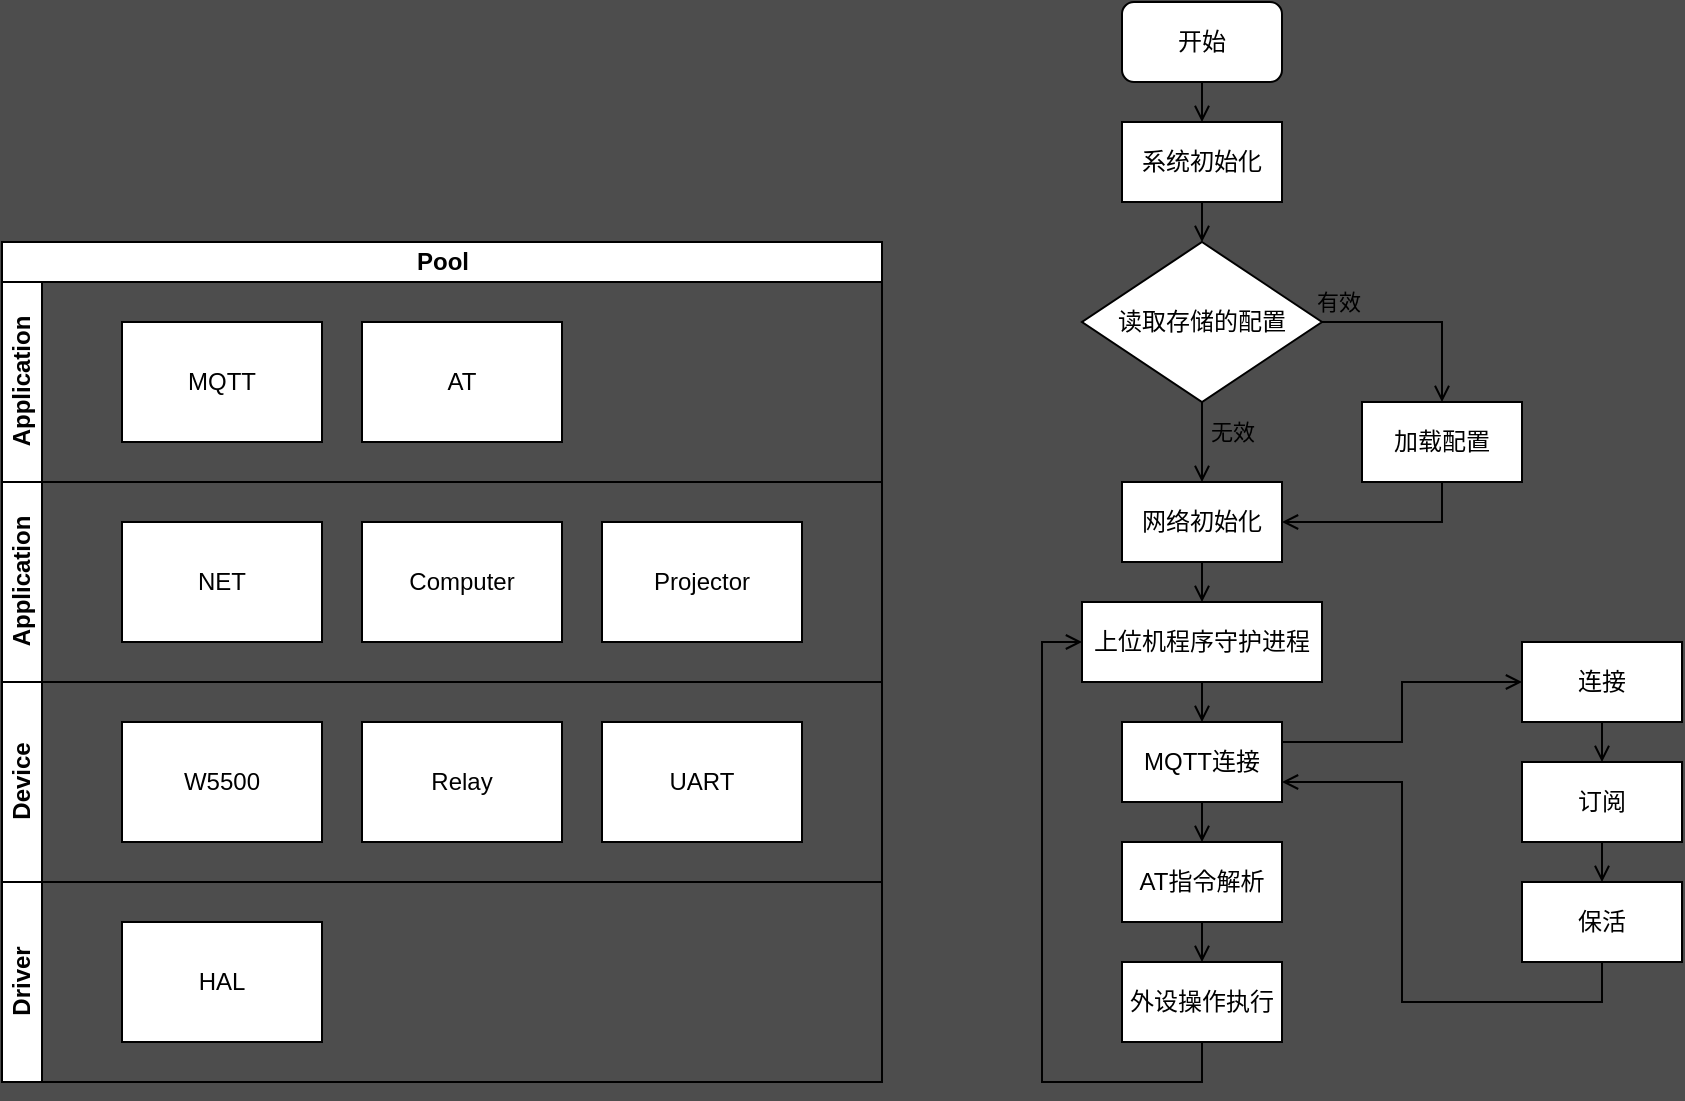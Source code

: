 <mxfile>
    <diagram id="yv2Y_0hj-BZM4TPf3EGG" name="第 1 页">
        <mxGraphModel dx="-56" dy="430" grid="1" gridSize="5" guides="1" tooltips="1" connect="1" arrows="1" fold="1" page="0" pageScale="1" pageWidth="827" pageHeight="1169" background="#4D4D4D" math="0" shadow="0">
            <root>
                <mxCell id="0"/>
                <mxCell id="1" parent="0"/>
                <mxCell id="75" value="Pool" style="swimlane;childLayout=stackLayout;resizeParent=1;resizeParentMax=0;horizontal=1;startSize=20;horizontalStack=0;html=1;" parent="1" vertex="1">
                    <mxGeometry x="820" y="140" width="440" height="420" as="geometry">
                        <mxRectangle x="825" y="200" width="65" height="30" as="alternateBounds"/>
                    </mxGeometry>
                </mxCell>
                <mxCell id="85" value="Application" style="swimlane;startSize=20;horizontal=0;html=1;" parent="75" vertex="1">
                    <mxGeometry y="20" width="440" height="100" as="geometry">
                        <mxRectangle y="140" width="530" height="30" as="alternateBounds"/>
                    </mxGeometry>
                </mxCell>
                <mxCell id="84" value="MQTT" style="whiteSpace=wrap;html=1;" parent="85" vertex="1">
                    <mxGeometry x="60" y="20" width="100" height="60" as="geometry"/>
                </mxCell>
                <mxCell id="86" value="AT" style="whiteSpace=wrap;html=1;" parent="85" vertex="1">
                    <mxGeometry x="180" y="20" width="100" height="60" as="geometry"/>
                </mxCell>
                <mxCell id="76" value="Application" style="swimlane;startSize=20;horizontal=0;html=1;" parent="75" vertex="1">
                    <mxGeometry y="120" width="440" height="100" as="geometry">
                        <mxRectangle y="20" width="530" height="30" as="alternateBounds"/>
                    </mxGeometry>
                </mxCell>
                <mxCell id="83" value="NET" style="whiteSpace=wrap;html=1;" parent="76" vertex="1">
                    <mxGeometry x="60" y="20" width="100" height="60" as="geometry"/>
                </mxCell>
                <mxCell id="109" value="Computer" style="whiteSpace=wrap;html=1;" parent="76" vertex="1">
                    <mxGeometry x="180" y="20" width="100" height="60" as="geometry"/>
                </mxCell>
                <mxCell id="77" value="Device" style="swimlane;startSize=20;horizontal=0;html=1;" parent="75" vertex="1">
                    <mxGeometry y="220" width="440" height="100" as="geometry">
                        <mxRectangle y="140" width="530" height="30" as="alternateBounds"/>
                    </mxGeometry>
                </mxCell>
                <mxCell id="79" value="W5500" style="whiteSpace=wrap;html=1;" parent="77" vertex="1">
                    <mxGeometry x="60" y="20" width="100" height="60" as="geometry"/>
                </mxCell>
                <mxCell id="80" value="Relay" style="whiteSpace=wrap;html=1;" parent="77" vertex="1">
                    <mxGeometry x="180" y="20" width="100" height="60" as="geometry"/>
                </mxCell>
                <mxCell id="81" value="UART" style="whiteSpace=wrap;html=1;" parent="77" vertex="1">
                    <mxGeometry x="300" y="20" width="100" height="60" as="geometry"/>
                </mxCell>
                <mxCell id="78" value="Driver" style="swimlane;startSize=20;horizontal=0;html=1;" parent="75" vertex="1">
                    <mxGeometry y="320" width="440" height="100" as="geometry">
                        <mxRectangle y="80" width="530" height="30" as="alternateBounds"/>
                    </mxGeometry>
                </mxCell>
                <mxCell id="82" value="HAL" style="whiteSpace=wrap;html=1;" parent="78" vertex="1">
                    <mxGeometry x="60" y="20" width="100" height="60" as="geometry"/>
                </mxCell>
                <mxCell id="110" value="Projector" style="whiteSpace=wrap;html=1;" parent="1" vertex="1">
                    <mxGeometry x="1120" y="280" width="100" height="60" as="geometry"/>
                </mxCell>
                <mxCell id="153" style="edgeStyle=orthogonalEdgeStyle;rounded=0;orthogonalLoop=1;jettySize=auto;html=1;exitX=0.5;exitY=1;exitDx=0;exitDy=0;entryX=0.5;entryY=0;entryDx=0;entryDy=0;endArrow=open;sourcePerimeterSpacing=8;targetPerimeterSpacing=8;" parent="1" source="141" target="142" edge="1">
                    <mxGeometry relative="1" as="geometry"/>
                </mxCell>
                <mxCell id="141" value="开始" style="rounded=1;whiteSpace=wrap;html=1;" parent="1" vertex="1">
                    <mxGeometry x="1380" y="20" width="80" height="40" as="geometry"/>
                </mxCell>
                <mxCell id="154" style="edgeStyle=orthogonalEdgeStyle;rounded=0;orthogonalLoop=1;jettySize=auto;html=1;exitX=0.5;exitY=1;exitDx=0;exitDy=0;entryX=0.5;entryY=0;entryDx=0;entryDy=0;endArrow=open;sourcePerimeterSpacing=8;targetPerimeterSpacing=8;" parent="1" source="142" target="144" edge="1">
                    <mxGeometry relative="1" as="geometry"/>
                </mxCell>
                <mxCell id="142" value="系统初始化" style="whiteSpace=wrap;html=1;" parent="1" vertex="1">
                    <mxGeometry x="1380" y="80" width="80" height="40" as="geometry"/>
                </mxCell>
                <mxCell id="146" style="edgeStyle=none;curved=1;rounded=0;orthogonalLoop=1;jettySize=auto;html=1;exitX=0.5;exitY=1;exitDx=0;exitDy=0;entryX=0.5;entryY=0;entryDx=0;entryDy=0;endArrow=open;sourcePerimeterSpacing=8;targetPerimeterSpacing=8;" parent="1" source="144" target="145" edge="1">
                    <mxGeometry relative="1" as="geometry"/>
                </mxCell>
                <mxCell id="147" value="无效" style="edgeLabel;html=1;align=center;verticalAlign=middle;resizable=0;points=[];labelBackgroundColor=none;" parent="146" vertex="1" connectable="0">
                    <mxGeometry x="-0.35" y="1" relative="1" as="geometry">
                        <mxPoint x="14" y="2" as="offset"/>
                    </mxGeometry>
                </mxCell>
                <mxCell id="151" style="edgeStyle=orthogonalEdgeStyle;rounded=0;orthogonalLoop=1;jettySize=auto;html=1;exitX=1;exitY=0.5;exitDx=0;exitDy=0;entryX=0.5;entryY=0;entryDx=0;entryDy=0;endArrow=open;sourcePerimeterSpacing=8;targetPerimeterSpacing=8;" parent="1" source="144" target="149" edge="1">
                    <mxGeometry relative="1" as="geometry"/>
                </mxCell>
                <mxCell id="152" value="有效" style="edgeLabel;html=1;align=center;verticalAlign=middle;resizable=0;points=[];labelBackgroundColor=none;" parent="151" vertex="1" connectable="0">
                    <mxGeometry x="-0.419" relative="1" as="geometry">
                        <mxPoint x="-21" y="-10" as="offset"/>
                    </mxGeometry>
                </mxCell>
                <mxCell id="144" value="读取存储的配置" style="rhombus;whiteSpace=wrap;html=1;" parent="1" vertex="1">
                    <mxGeometry x="1360" y="140" width="120" height="80" as="geometry"/>
                </mxCell>
                <mxCell id="160" style="edgeStyle=orthogonalEdgeStyle;rounded=0;orthogonalLoop=1;jettySize=auto;html=1;exitX=0.5;exitY=1;exitDx=0;exitDy=0;entryX=0.5;entryY=0;entryDx=0;entryDy=0;endArrow=open;sourcePerimeterSpacing=8;targetPerimeterSpacing=8;" parent="1" source="145" target="155" edge="1">
                    <mxGeometry relative="1" as="geometry"/>
                </mxCell>
                <mxCell id="145" value="网络初始化" style="whiteSpace=wrap;html=1;" parent="1" vertex="1">
                    <mxGeometry x="1380" y="260" width="80" height="40" as="geometry"/>
                </mxCell>
                <mxCell id="150" style="edgeStyle=orthogonalEdgeStyle;rounded=0;orthogonalLoop=1;jettySize=auto;html=1;exitX=0.5;exitY=1;exitDx=0;exitDy=0;entryX=1;entryY=0.5;entryDx=0;entryDy=0;endArrow=open;sourcePerimeterSpacing=8;targetPerimeterSpacing=8;" parent="1" source="149" target="145" edge="1">
                    <mxGeometry relative="1" as="geometry"/>
                </mxCell>
                <mxCell id="149" value="加载配置" style="whiteSpace=wrap;html=1;labelBackgroundColor=none;" parent="1" vertex="1">
                    <mxGeometry x="1500" y="220" width="80" height="40" as="geometry"/>
                </mxCell>
                <mxCell id="159" value="" style="edgeStyle=orthogonalEdgeStyle;rounded=0;orthogonalLoop=1;jettySize=auto;html=1;endArrow=open;sourcePerimeterSpacing=8;targetPerimeterSpacing=8;exitX=0.5;exitY=1;exitDx=0;exitDy=0;entryX=0.5;entryY=0;entryDx=0;entryDy=0;" parent="1" source="155" target="158" edge="1">
                    <mxGeometry relative="1" as="geometry"/>
                </mxCell>
                <mxCell id="155" value="上位机程序守护进程" style="whiteSpace=wrap;html=1;labelBackgroundColor=none;" parent="1" vertex="1">
                    <mxGeometry x="1360" y="320" width="120" height="40" as="geometry"/>
                </mxCell>
                <mxCell id="163" style="edgeStyle=orthogonalEdgeStyle;rounded=0;orthogonalLoop=1;jettySize=auto;html=1;exitX=0.5;exitY=1;exitDx=0;exitDy=0;entryX=0.5;entryY=0;entryDx=0;entryDy=0;endArrow=open;sourcePerimeterSpacing=8;targetPerimeterSpacing=8;" parent="1" source="158" target="161" edge="1">
                    <mxGeometry relative="1" as="geometry"/>
                </mxCell>
                <mxCell id="169" style="edgeStyle=orthogonalEdgeStyle;rounded=0;orthogonalLoop=1;jettySize=auto;html=1;exitX=1;exitY=0.25;exitDx=0;exitDy=0;entryX=0;entryY=0.5;entryDx=0;entryDy=0;endArrow=open;sourcePerimeterSpacing=8;targetPerimeterSpacing=8;" edge="1" parent="1" source="158" target="166">
                    <mxGeometry relative="1" as="geometry"/>
                </mxCell>
                <mxCell id="158" value="MQTT连接" style="whiteSpace=wrap;html=1;labelBackgroundColor=none;" parent="1" vertex="1">
                    <mxGeometry x="1380" y="380" width="80" height="40" as="geometry"/>
                </mxCell>
                <mxCell id="164" style="edgeStyle=orthogonalEdgeStyle;rounded=0;orthogonalLoop=1;jettySize=auto;html=1;exitX=0.5;exitY=1;exitDx=0;exitDy=0;entryX=0.5;entryY=0;entryDx=0;entryDy=0;endArrow=open;sourcePerimeterSpacing=8;targetPerimeterSpacing=8;" parent="1" source="161" target="162" edge="1">
                    <mxGeometry relative="1" as="geometry"/>
                </mxCell>
                <mxCell id="161" value="AT指令解析" style="whiteSpace=wrap;html=1;labelBackgroundColor=none;" parent="1" vertex="1">
                    <mxGeometry x="1380" y="440" width="80" height="40" as="geometry"/>
                </mxCell>
                <mxCell id="165" style="edgeStyle=orthogonalEdgeStyle;rounded=0;orthogonalLoop=1;jettySize=auto;html=1;exitX=0.5;exitY=1;exitDx=0;exitDy=0;entryX=0;entryY=0.5;entryDx=0;entryDy=0;endArrow=open;sourcePerimeterSpacing=8;targetPerimeterSpacing=8;" parent="1" source="162" target="155" edge="1">
                    <mxGeometry relative="1" as="geometry"/>
                </mxCell>
                <mxCell id="162" value="外设操作执行" style="whiteSpace=wrap;html=1;labelBackgroundColor=none;" parent="1" vertex="1">
                    <mxGeometry x="1380" y="500" width="80" height="40" as="geometry"/>
                </mxCell>
                <mxCell id="171" style="edgeStyle=orthogonalEdgeStyle;rounded=0;orthogonalLoop=1;jettySize=auto;html=1;exitX=0.5;exitY=1;exitDx=0;exitDy=0;entryX=0.5;entryY=0;entryDx=0;entryDy=0;endArrow=open;sourcePerimeterSpacing=8;targetPerimeterSpacing=8;" edge="1" parent="1" source="166" target="167">
                    <mxGeometry relative="1" as="geometry"/>
                </mxCell>
                <mxCell id="166" value="连接" style="whiteSpace=wrap;html=1;" vertex="1" parent="1">
                    <mxGeometry x="1580" y="340" width="80" height="40" as="geometry"/>
                </mxCell>
                <mxCell id="172" style="edgeStyle=orthogonalEdgeStyle;rounded=0;orthogonalLoop=1;jettySize=auto;html=1;exitX=0.5;exitY=1;exitDx=0;exitDy=0;entryX=0.5;entryY=0;entryDx=0;entryDy=0;endArrow=open;sourcePerimeterSpacing=8;targetPerimeterSpacing=8;" edge="1" parent="1" source="167" target="168">
                    <mxGeometry relative="1" as="geometry"/>
                </mxCell>
                <mxCell id="167" value="订阅" style="whiteSpace=wrap;html=1;" vertex="1" parent="1">
                    <mxGeometry x="1580" y="400" width="80" height="40" as="geometry"/>
                </mxCell>
                <mxCell id="173" style="edgeStyle=orthogonalEdgeStyle;rounded=0;orthogonalLoop=1;jettySize=auto;html=1;exitX=0.5;exitY=1;exitDx=0;exitDy=0;entryX=1;entryY=0.75;entryDx=0;entryDy=0;endArrow=open;sourcePerimeterSpacing=8;targetPerimeterSpacing=8;" edge="1" parent="1" source="168" target="158">
                    <mxGeometry relative="1" as="geometry"/>
                </mxCell>
                <mxCell id="168" value="保活" style="whiteSpace=wrap;html=1;" vertex="1" parent="1">
                    <mxGeometry x="1580" y="460" width="80" height="40" as="geometry"/>
                </mxCell>
            </root>
        </mxGraphModel>
    </diagram>
</mxfile>